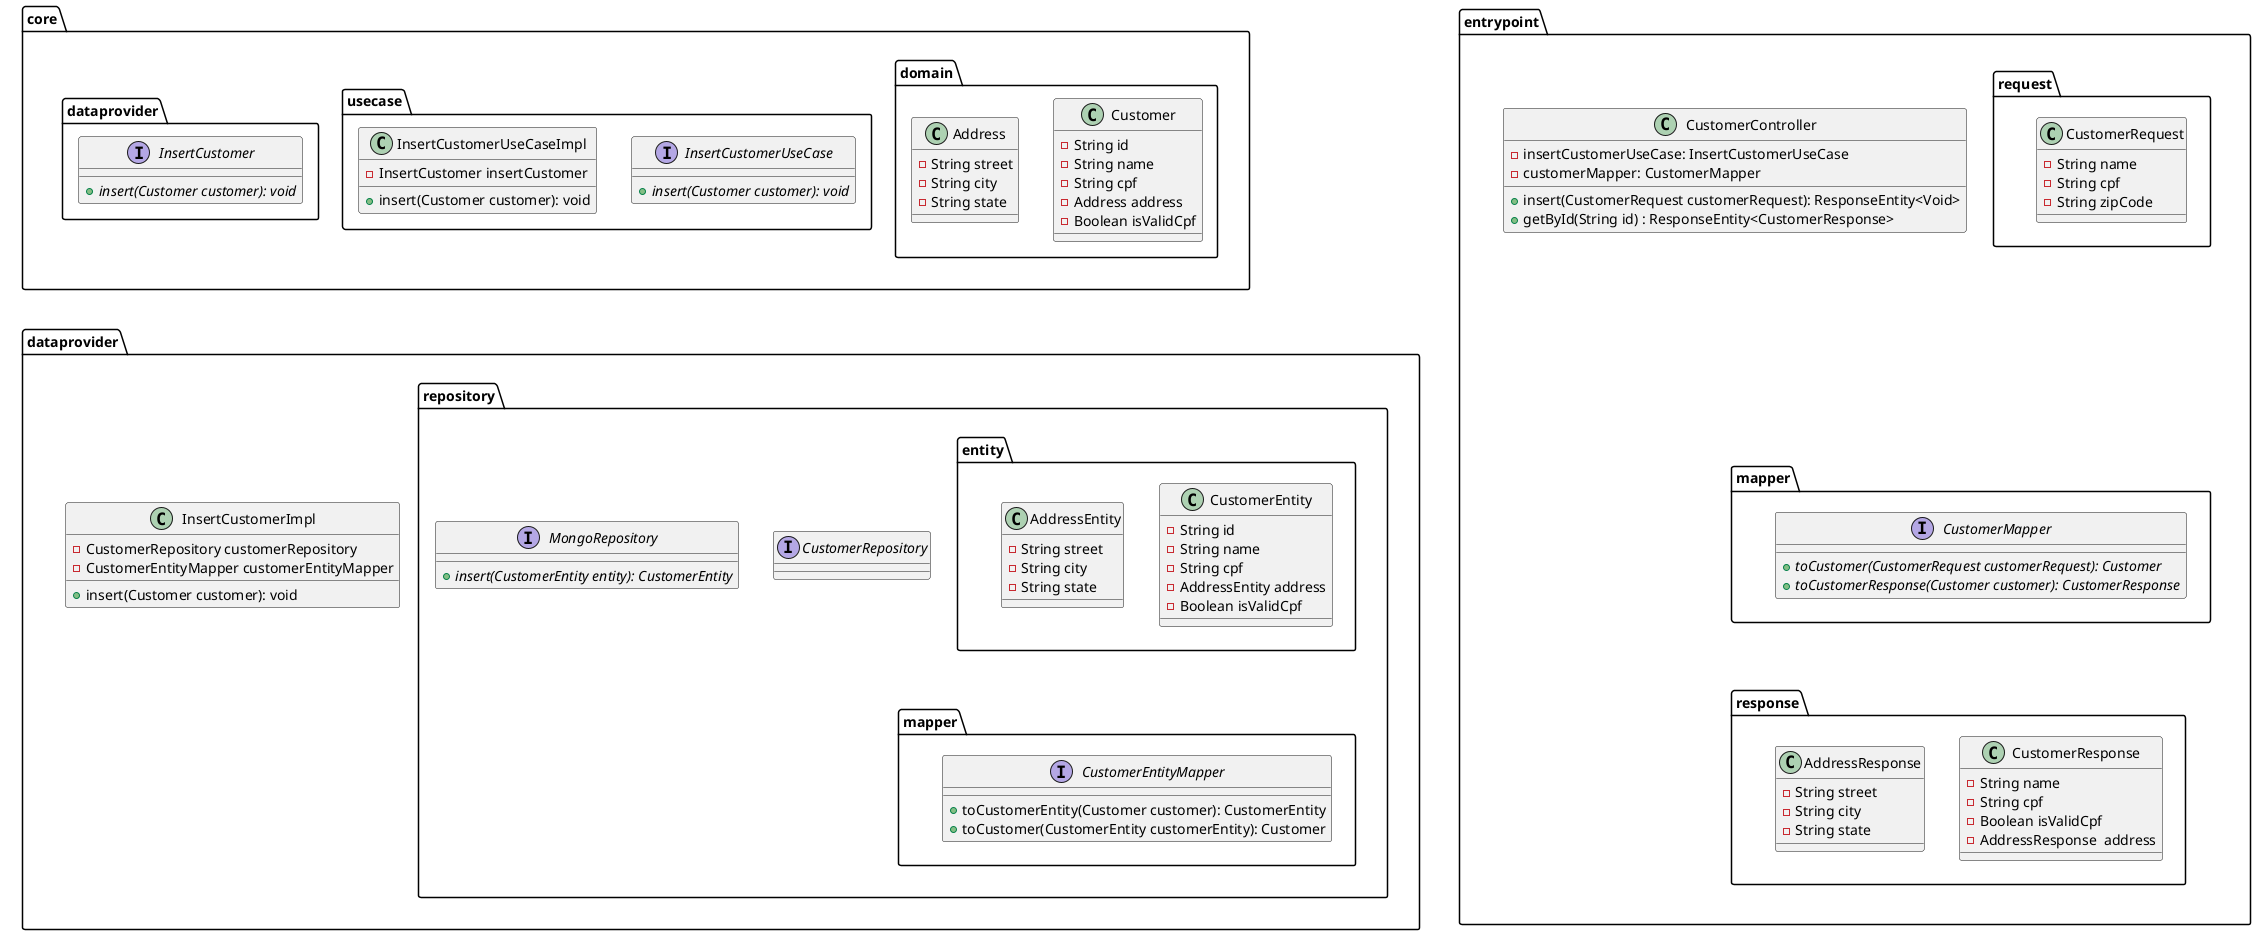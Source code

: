 @startuml

package core as C{
    package domain as D {
        class Customer {
            - String id
            - String name
            - String cpf
            - Address address
            - Boolean isValidCpf
        }

        class Address {
            - String street
            - String city
            - String state
        }
    }
    package usecase as US {
        interface InsertCustomerUseCase {
            {abstract} + insert(Customer customer): void
        }

        class InsertCustomerUseCaseImpl {
            - InsertCustomer insertCustomer
            + insert(Customer customer): void

        }
    }
    package dataprovider as CDP{
        interface InsertCustomer {
            {abstract} + insert(Customer customer): void
        }
    }
}

package dataprovider as DP{
    class InsertCustomerImpl {
        - CustomerRepository customerRepository
        - CustomerEntityMapper customerEntityMapper
        + insert(Customer customer): void
    }

    package repository as R {
        interface CustomerRepository {
        }

        interface MongoRepository {
            {abstract} + insert(CustomerEntity entity): CustomerEntity
        }
        package entity as DP_R_E{
            class CustomerEntity {
            - String id
                - String name
                - String cpf
                - AddressEntity address
                - Boolean isValidCpf
            }

            class AddressEntity {
                - String street
                - String city
                - String state
            }
        }
        package mapper as DP_R_M{
            interface CustomerEntityMapper {
                + toCustomerEntity(Customer customer): CustomerEntity
                + toCustomer(CustomerEntity customerEntity): Customer
            }
        }
    }
}


package entrypoint as EP {
    class CustomerController {
        - insertCustomerUseCase: InsertCustomerUseCase
        - customerMapper: CustomerMapper
        + insert(CustomerRequest customerRequest): ResponseEntity<Void>
        + getById(String id) : ResponseEntity<CustomerResponse>
    }
    package request as EP_RQ {
        class CustomerRequest {
            - String name
            - String cpf
            - String zipCode
        }
    }
    package mapper as EP_M {
        interface CustomerMapper {
            {abstract} + toCustomer(CustomerRequest customerRequest): Customer
            {abstract} + toCustomerResponse(Customer customer): CustomerResponse
        }
    }
    package response as EP_RP {
        class CustomerResponse {
            - String name
            - String cpf
            - Boolean isValidCpf
            - AddressResponse  address
        }
        class AddressResponse {
            - String street
            - String city
            - String state
        }
    }
}

'-----------------
'C-up[hidden]-EP
EP-down[hidden]-DP
DP-up[hidden]-C

'----------------

DP_R_M-up[hidden]-DP_R_E
EP_M-up[hidden]-EP_RQ
EP_RP-up[hidden]-EP_M
@enduml
